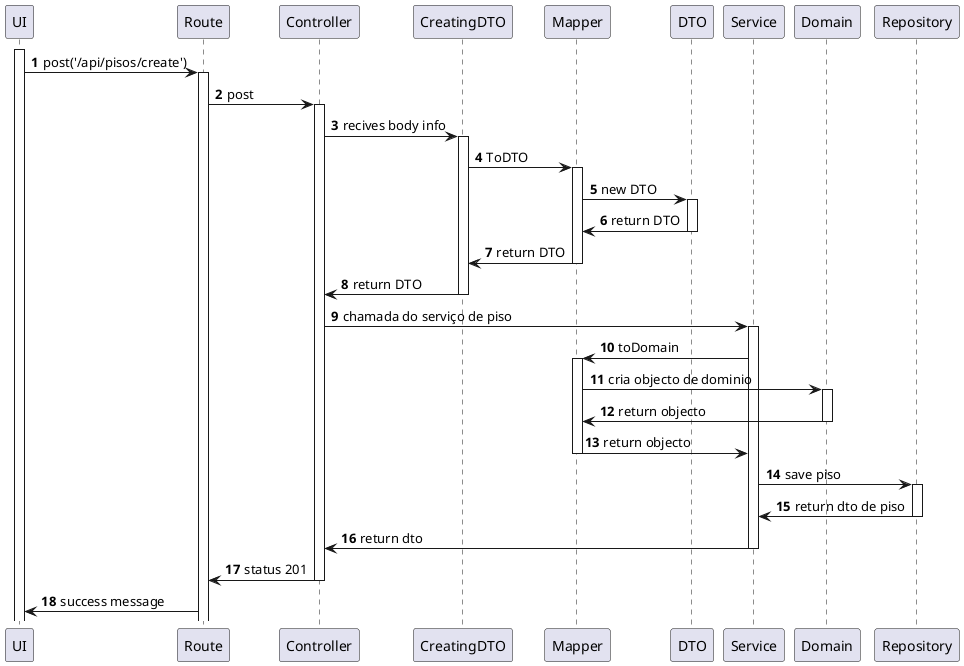 @startuml
'https://plantuml.com/sequence-diagram

autonumber

participant UI as UI
participant Route  as R
participant Controller as C
participant CreatingDTO as CDTO
participant Mapper as M
participant DTO as DTO
participant Service as S
participant Domain as D
participant Repository as Repo


activate UI

UI -> R : post('/api/pisos/create')

activate R

R -> C : post

activate C

C -> CDTO : recives body info

activate CDTO

CDTO -> M : ToDTO

activate M

M -> DTO : new DTO

activate DTO

DTO -> M : return DTO

deactivate DTO

M -> CDTO : return DTO

deactivate M

CDTO -> C : return DTO

deactivate CDTO

C -> S : chamada do serviço de piso

activate S

S -> M : toDomain

activate M

M -> D : cria objecto de dominio

activate D

D -> M : return objecto

deactivate D

M -> S : return objecto

deactivate M

S -> Repo : save piso

activate Repo

Repo -> S : return dto de piso

deactivate Repo

S-> C : return dto

deactivate S

C -> R : status 201

deactivate C

R -> UI : success message

@enduml